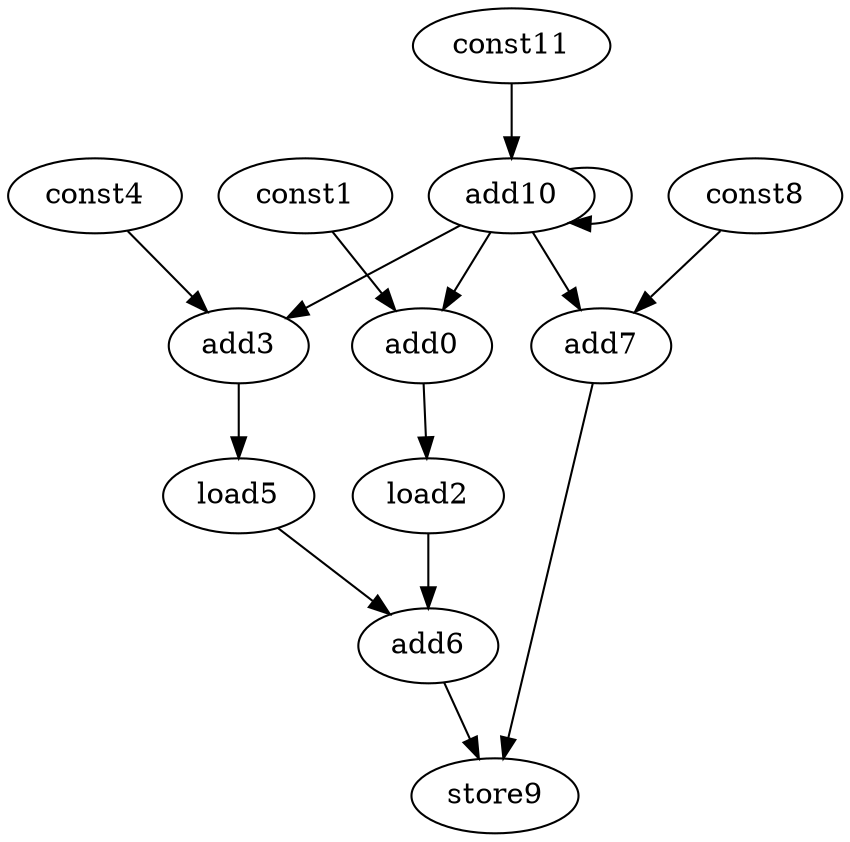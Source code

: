 digraph G {
add0[opcode=add];
const1[opcode=const];
load2[opcode=load];
add3[opcode=add];
const4[opcode=const];
load5[opcode=load];
add6[opcode=add];
add7[opcode=add];
const8[opcode=const];
store9[opcode=store];
add10[opcode=add];
const11[opcode=const];
load2->add6[operand=1]; //load->add
load5->add6[operand=0]; //load->add
add6->store9[operand=1]; //add->store
add10->add0[operand=1]; //add->gep_add
add10->add3[operand=1]; //add->gep_add
add10->add7[operand=1]; //add->gep_add
add10->add10[operand=0]; //add->add
const1->add0[operand=0]; //gep_const->gep_add
add0->load2[operand=0]; //gep_add->load
const4->add3[operand=0]; //gep_const->gep_add
add3->load5[operand=0]; //gep_add->load
const8->add7[operand=0]; //gep_const->gep_add
add7->store9[operand=0]; //gep_add->store
const11->add10[operand=1]; //const->add
}


